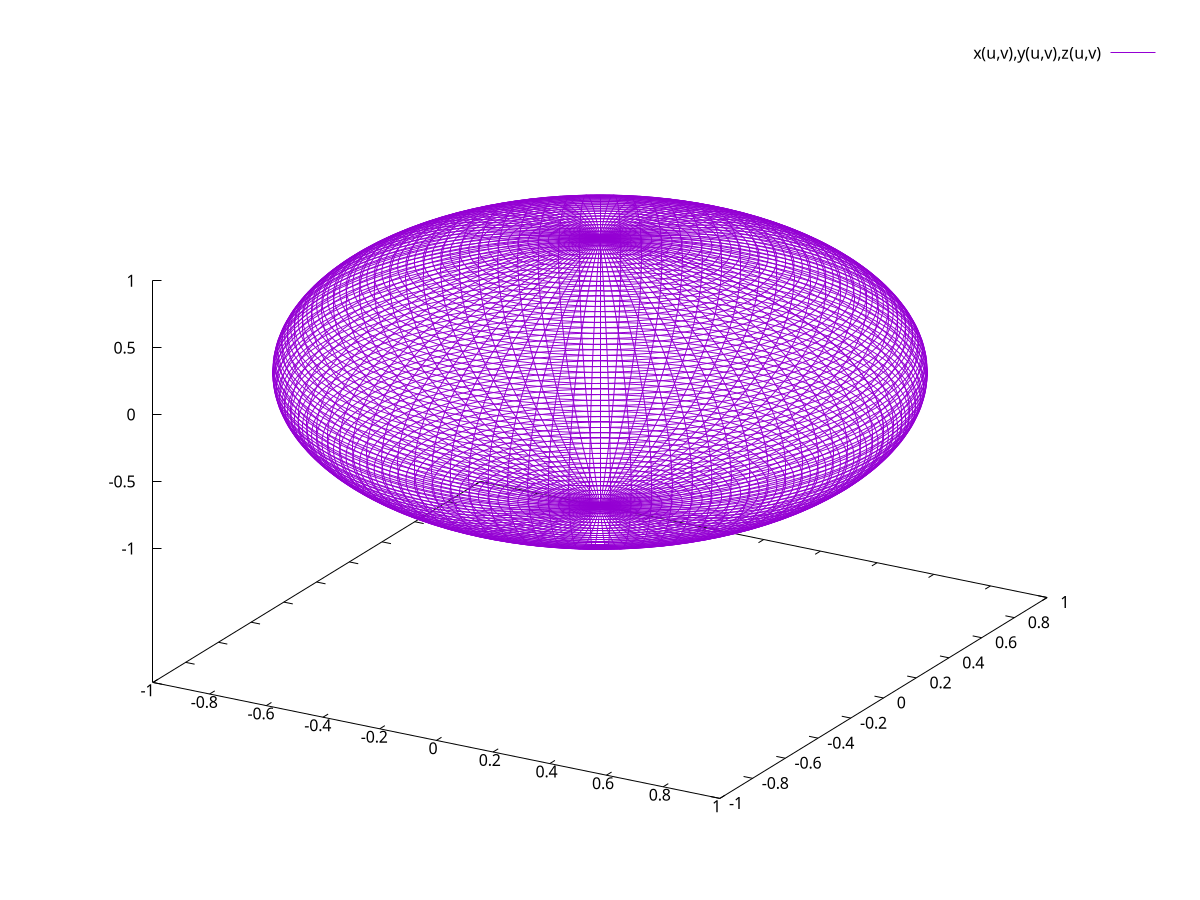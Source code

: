 #!/usr/bin/gnuplot
#
# Plot of a Klein bottle
#
# AUTHOR: Hagen Wierstorf

# reset

# wxt
# set terminal wxt size 350,262 enhanced font 'Verdana,10' persist
# png
#set terminal pngcairo size 350,262 enhanced font 'Verdana,10'
#set output 'klein_bottle.png'
# svg
#set terminal svg size 350,262 fname 'Verdana, Helvetica, Arial, sans-serif' \
#fsize '10'
#set output 'klein_bottle.svg'

# color definitions
# set style line 1 lc rgb '#157545' lt 1 lw 1 # --- green

# set tmargin at screen 0.99
# set bmargin at screen 0.01
# set lmargin at screen 0
# set rmargin at screen 0.9
# set pm3d depthorder hidden3d 1
# set hidden3d
# set style fill transparent solid 0.65
# set palette rgb 9,9,3
# unset colorbox
# unset key
# unset border
# unset tics
# set ticslevel 0
# set view 0,0,1,1
# set xrange[-2:2]
# set yrange[-2:2]
# set zrange[-2:2]
# set size square

set parametric
set isosamples 100,100
# set hidden3d
set urange[0:pi]
set vrange[0:2*pi]
x(u,v) = sin(u) * cos(v)
y(u,v) = sin(u) * sin(v)
z(u,v) = cos(u)

splot x(u,v),y(u,v),z(u,v)
# plot x(sin(t),t),y(sin(t),t),z(sin(t),t)
